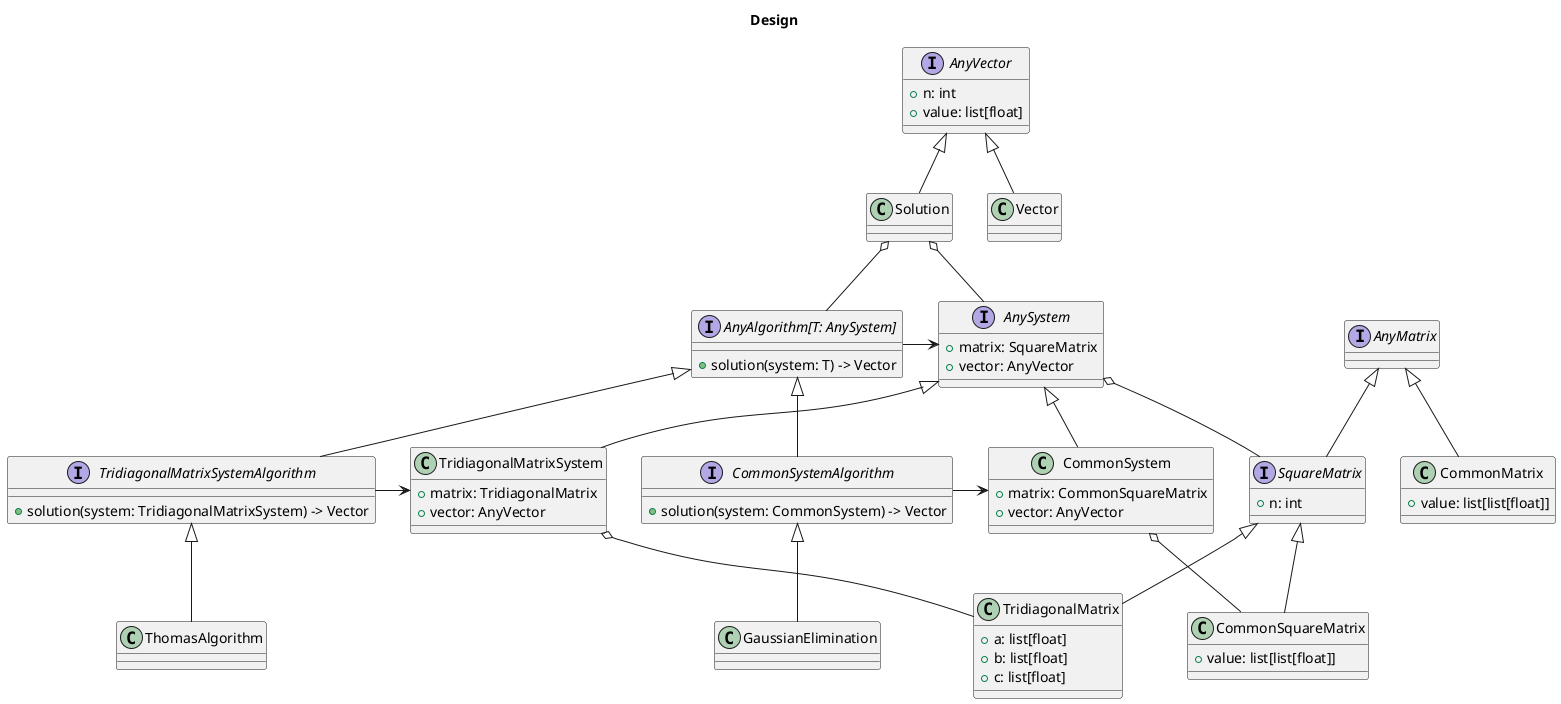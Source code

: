 @startuml

title Design

interface AnyVector {
  +n: int
  +value: list[float]
}

    class Vector
    AnyVector <|-- Vector

    class Solution
    AnyVector <|-- Solution
    Solution o-- "AnyAlgorithm[T: AnySystem]"
    Solution o-- AnySystem

        together {
          interface "AnyAlgorithm[T: AnySystem]"
          interface AnySystem
        }

        interface "AnyAlgorithm[T: AnySystem]" {
          +solution(system: T) -> Vector
        }
        "AnyAlgorithm[T: AnySystem]" -> AnySystem

        interface AnySystem {
          +matrix: SquareMatrix
          +vector: AnyVector
        }
        AnySystem o-- SquareMatrix

        interface AnyMatrix

            interface SquareMatrix {
              +n: int
            }
            AnyMatrix <|-- SquareMatrix

            together {
              interface CommonSystemAlgorithm
              class CommonSystem
            }

            interface CommonSystemAlgorithm {
              +solution(system: CommonSystem) -> Vector
            }
            "AnyAlgorithm[T: AnySystem]" <|-- CommonSystemAlgorithm
            CommonSystemAlgorithm -> CommonSystem

            class CommonSystem {
              +matrix: CommonSquareMatrix
              +vector: AnyVector
            }
            AnySystem <|-- CommonSystem
            CommonSystem o-- CommonSquareMatrix

            class CommonMatrix {
              +value: list[list[float]]
            }
            AnyMatrix <|-- CommonMatrix

            class CommonSquareMatrix {
              +value: list[list[float]]
            }
            SquareMatrix <|-- CommonSquareMatrix

            together {
              interface TridiagonalMatrixSystemAlgorithm
              class TridiagonalMatrixSystem
            }

            interface TridiagonalMatrixSystemAlgorithm {
              +solution(system: TridiagonalMatrixSystem) -> Vector
            }
            "AnyAlgorithm[T: AnySystem]" <|-- TridiagonalMatrixSystemAlgorithm
            TridiagonalMatrixSystemAlgorithm -> TridiagonalMatrixSystem

            class TridiagonalMatrixSystem {
              +matrix: TridiagonalMatrix
              +vector: AnyVector
            }
            AnySystem <|-- TridiagonalMatrixSystem
            TridiagonalMatrixSystem o-- TridiagonalMatrix

                class TridiagonalMatrix {
                  +a: list[float]
                  +b: list[float]
                  +c: list[float]
                }
                SquareMatrix <|-- TridiagonalMatrix

                class GaussianElimination
                CommonSystemAlgorithm <|-- GaussianElimination

                class ThomasAlgorithm
                TridiagonalMatrixSystemAlgorithm <|-- ThomasAlgorithm

@enduml
